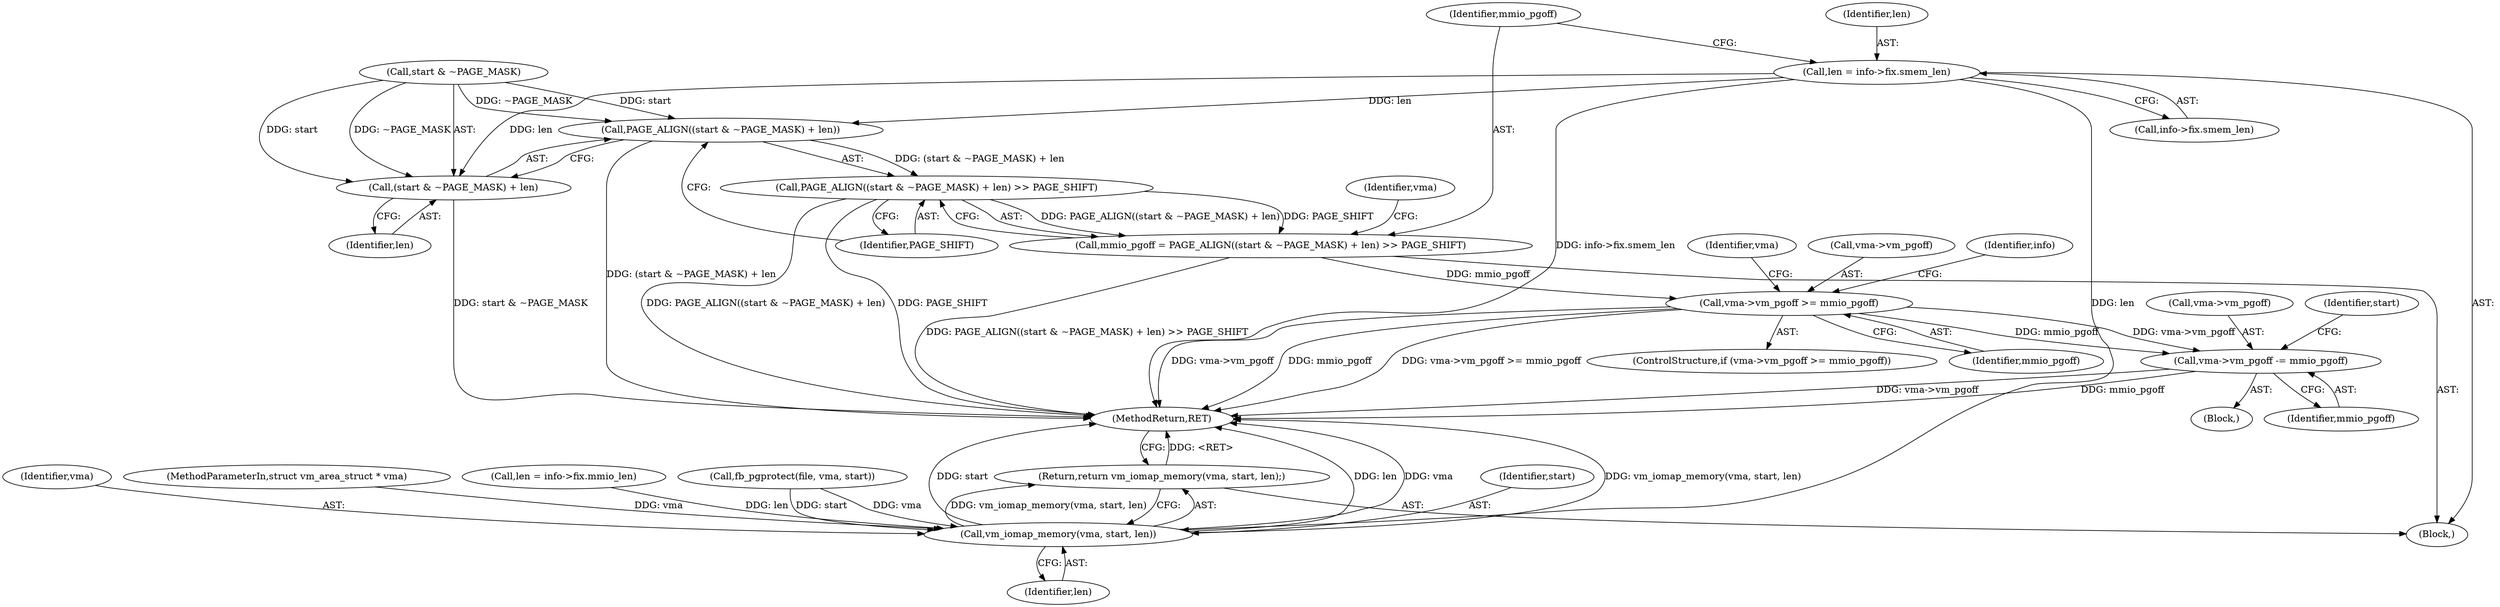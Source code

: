 digraph "0_linux_fc9bbca8f650e5f738af8806317c0a041a48ae4a@pointer" {
"1000161" [label="(Call,len = info->fix.smem_len)"];
"1000171" [label="(Call,PAGE_ALIGN((start & ~PAGE_MASK) + len))"];
"1000170" [label="(Call,PAGE_ALIGN((start & ~PAGE_MASK) + len) >> PAGE_SHIFT)"];
"1000168" [label="(Call,mmio_pgoff = PAGE_ALIGN((start & ~PAGE_MASK) + len) >> PAGE_SHIFT)"];
"1000179" [label="(Call,vma->vm_pgoff >= mmio_pgoff)"];
"1000185" [label="(Call,vma->vm_pgoff -= mmio_pgoff)"];
"1000172" [label="(Call,(start & ~PAGE_MASK) + len)"];
"1000222" [label="(Call,vm_iomap_memory(vma, start, len))"];
"1000221" [label="(Return,return vm_iomap_memory(vma, start, len);)"];
"1000168" [label="(Call,mmio_pgoff = PAGE_ALIGN((start & ~PAGE_MASK) + len) >> PAGE_SHIFT)"];
"1000189" [label="(Identifier,mmio_pgoff)"];
"1000217" [label="(Call,fb_pgprotect(file, vma, start))"];
"1000185" [label="(Call,vma->vm_pgoff -= mmio_pgoff)"];
"1000176" [label="(Identifier,len)"];
"1000163" [label="(Call,info->fix.smem_len)"];
"1000169" [label="(Identifier,mmio_pgoff)"];
"1000179" [label="(Call,vma->vm_pgoff >= mmio_pgoff)"];
"1000224" [label="(Identifier,start)"];
"1000226" [label="(MethodReturn,RET)"];
"1000171" [label="(Call,PAGE_ALIGN((start & ~PAGE_MASK) + len))"];
"1000170" [label="(Call,PAGE_ALIGN((start & ~PAGE_MASK) + len) >> PAGE_SHIFT)"];
"1000225" [label="(Identifier,len)"];
"1000162" [label="(Identifier,len)"];
"1000187" [label="(Identifier,vma)"];
"1000178" [label="(ControlStructure,if (vma->vm_pgoff >= mmio_pgoff))"];
"1000181" [label="(Identifier,vma)"];
"1000180" [label="(Call,vma->vm_pgoff)"];
"1000161" [label="(Call,len = info->fix.smem_len)"];
"1000186" [label="(Call,vma->vm_pgoff)"];
"1000177" [label="(Identifier,PAGE_SHIFT)"];
"1000104" [label="(Block,)"];
"1000173" [label="(Call,start & ~PAGE_MASK)"];
"1000222" [label="(Call,vm_iomap_memory(vma, start, len))"];
"1000207" [label="(Identifier,info)"];
"1000221" [label="(Return,return vm_iomap_memory(vma, start, len);)"];
"1000184" [label="(Block,)"];
"1000191" [label="(Identifier,start)"];
"1000223" [label="(Identifier,vma)"];
"1000103" [label="(MethodParameterIn,struct vm_area_struct * vma)"];
"1000183" [label="(Identifier,mmio_pgoff)"];
"1000197" [label="(Call,len = info->fix.mmio_len)"];
"1000172" [label="(Call,(start & ~PAGE_MASK) + len)"];
"1000161" -> "1000104"  [label="AST: "];
"1000161" -> "1000163"  [label="CFG: "];
"1000162" -> "1000161"  [label="AST: "];
"1000163" -> "1000161"  [label="AST: "];
"1000169" -> "1000161"  [label="CFG: "];
"1000161" -> "1000226"  [label="DDG: info->fix.smem_len"];
"1000161" -> "1000171"  [label="DDG: len"];
"1000161" -> "1000172"  [label="DDG: len"];
"1000161" -> "1000222"  [label="DDG: len"];
"1000171" -> "1000170"  [label="AST: "];
"1000171" -> "1000172"  [label="CFG: "];
"1000172" -> "1000171"  [label="AST: "];
"1000177" -> "1000171"  [label="CFG: "];
"1000171" -> "1000226"  [label="DDG: (start & ~PAGE_MASK) + len"];
"1000171" -> "1000170"  [label="DDG: (start & ~PAGE_MASK) + len"];
"1000173" -> "1000171"  [label="DDG: start"];
"1000173" -> "1000171"  [label="DDG: ~PAGE_MASK"];
"1000170" -> "1000168"  [label="AST: "];
"1000170" -> "1000177"  [label="CFG: "];
"1000177" -> "1000170"  [label="AST: "];
"1000168" -> "1000170"  [label="CFG: "];
"1000170" -> "1000226"  [label="DDG: PAGE_ALIGN((start & ~PAGE_MASK) + len)"];
"1000170" -> "1000226"  [label="DDG: PAGE_SHIFT"];
"1000170" -> "1000168"  [label="DDG: PAGE_ALIGN((start & ~PAGE_MASK) + len)"];
"1000170" -> "1000168"  [label="DDG: PAGE_SHIFT"];
"1000168" -> "1000104"  [label="AST: "];
"1000169" -> "1000168"  [label="AST: "];
"1000181" -> "1000168"  [label="CFG: "];
"1000168" -> "1000226"  [label="DDG: PAGE_ALIGN((start & ~PAGE_MASK) + len) >> PAGE_SHIFT"];
"1000168" -> "1000179"  [label="DDG: mmio_pgoff"];
"1000179" -> "1000178"  [label="AST: "];
"1000179" -> "1000183"  [label="CFG: "];
"1000180" -> "1000179"  [label="AST: "];
"1000183" -> "1000179"  [label="AST: "];
"1000187" -> "1000179"  [label="CFG: "];
"1000207" -> "1000179"  [label="CFG: "];
"1000179" -> "1000226"  [label="DDG: vma->vm_pgoff >= mmio_pgoff"];
"1000179" -> "1000226"  [label="DDG: vma->vm_pgoff"];
"1000179" -> "1000226"  [label="DDG: mmio_pgoff"];
"1000179" -> "1000185"  [label="DDG: mmio_pgoff"];
"1000179" -> "1000185"  [label="DDG: vma->vm_pgoff"];
"1000185" -> "1000184"  [label="AST: "];
"1000185" -> "1000189"  [label="CFG: "];
"1000186" -> "1000185"  [label="AST: "];
"1000189" -> "1000185"  [label="AST: "];
"1000191" -> "1000185"  [label="CFG: "];
"1000185" -> "1000226"  [label="DDG: vma->vm_pgoff"];
"1000185" -> "1000226"  [label="DDG: mmio_pgoff"];
"1000172" -> "1000176"  [label="CFG: "];
"1000173" -> "1000172"  [label="AST: "];
"1000176" -> "1000172"  [label="AST: "];
"1000172" -> "1000226"  [label="DDG: start & ~PAGE_MASK"];
"1000173" -> "1000172"  [label="DDG: start"];
"1000173" -> "1000172"  [label="DDG: ~PAGE_MASK"];
"1000222" -> "1000221"  [label="AST: "];
"1000222" -> "1000225"  [label="CFG: "];
"1000223" -> "1000222"  [label="AST: "];
"1000224" -> "1000222"  [label="AST: "];
"1000225" -> "1000222"  [label="AST: "];
"1000221" -> "1000222"  [label="CFG: "];
"1000222" -> "1000226"  [label="DDG: len"];
"1000222" -> "1000226"  [label="DDG: vma"];
"1000222" -> "1000226"  [label="DDG: vm_iomap_memory(vma, start, len)"];
"1000222" -> "1000226"  [label="DDG: start"];
"1000222" -> "1000221"  [label="DDG: vm_iomap_memory(vma, start, len)"];
"1000217" -> "1000222"  [label="DDG: vma"];
"1000217" -> "1000222"  [label="DDG: start"];
"1000103" -> "1000222"  [label="DDG: vma"];
"1000197" -> "1000222"  [label="DDG: len"];
"1000221" -> "1000104"  [label="AST: "];
"1000226" -> "1000221"  [label="CFG: "];
"1000221" -> "1000226"  [label="DDG: <RET>"];
}

